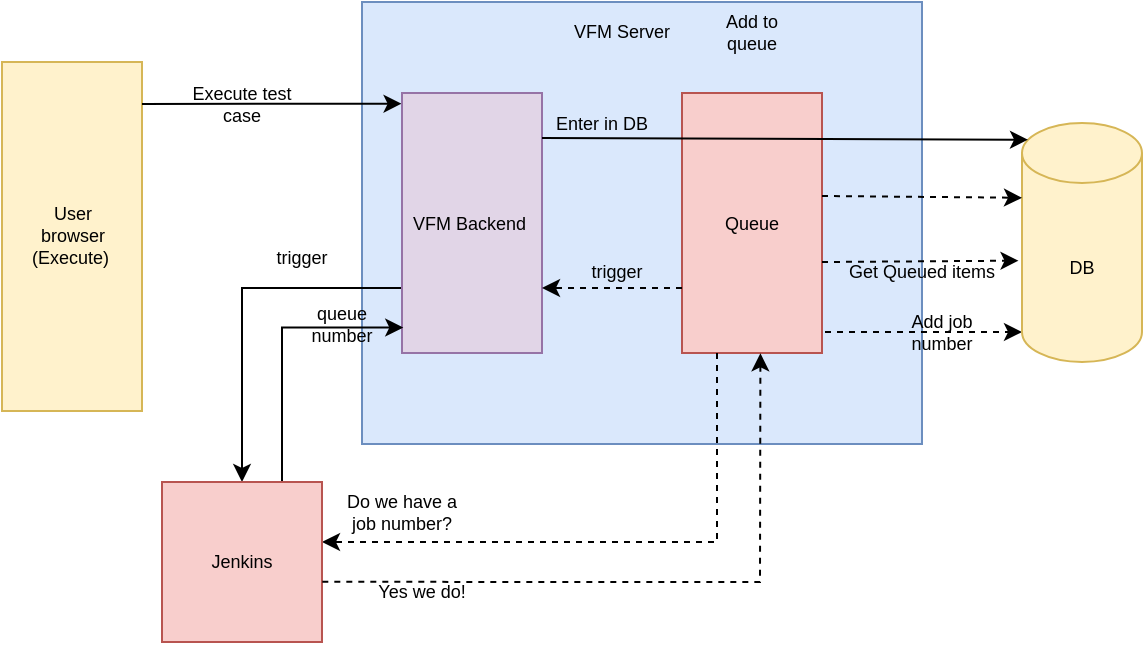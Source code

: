 <mxfile version="16.2.4" type="github" pages="2">
  <diagram id="Io1OysxuFfzLsHuTREHu" name="Page-1">
    <mxGraphModel dx="677" dy="363" grid="1" gridSize="10" guides="1" tooltips="1" connect="1" arrows="1" fold="1" page="1" pageScale="1" pageWidth="850" pageHeight="1100" math="0" shadow="0">
      <root>
        <mxCell id="0" />
        <mxCell id="1" parent="0" />
        <mxCell id="HsYyyXKmQdbD6lfOeSJs-3" value="" style="group;fillColor=#fff2cc;strokeColor=#d6b656;" vertex="1" connectable="0" parent="1">
          <mxGeometry x="110" y="240" width="70" height="174.5" as="geometry" />
        </mxCell>
        <mxCell id="HsYyyXKmQdbD6lfOeSJs-1" value="" style="rounded=0;whiteSpace=wrap;html=1;fillColor=#fff2cc;strokeColor=#d6b656;" vertex="1" parent="HsYyyXKmQdbD6lfOeSJs-3">
          <mxGeometry width="70" height="174.5" as="geometry" />
        </mxCell>
        <mxCell id="HsYyyXKmQdbD6lfOeSJs-2" value="User browser&lt;br&gt;(Execute)&amp;nbsp;" style="text;html=1;strokeColor=none;fillColor=none;align=center;verticalAlign=middle;whiteSpace=wrap;rounded=0;fontSize=9;" vertex="1" parent="HsYyyXKmQdbD6lfOeSJs-3">
          <mxGeometry x="8.75" y="43.625" width="52.5" height="87.25" as="geometry" />
        </mxCell>
        <mxCell id="HsYyyXKmQdbD6lfOeSJs-4" value="" style="rounded=0;whiteSpace=wrap;html=1;fontSize=9;fillColor=#dae8fc;strokeColor=#6c8ebf;" vertex="1" parent="1">
          <mxGeometry x="290" y="210" width="280" height="221" as="geometry" />
        </mxCell>
        <mxCell id="HsYyyXKmQdbD6lfOeSJs-5" value="VFM Server" style="text;html=1;strokeColor=none;fillColor=none;align=center;verticalAlign=middle;whiteSpace=wrap;rounded=0;fontSize=9;" vertex="1" parent="1">
          <mxGeometry x="390" y="210" width="60" height="30" as="geometry" />
        </mxCell>
        <mxCell id="HsYyyXKmQdbD6lfOeSJs-6" value="" style="endArrow=classic;html=1;rounded=0;fontSize=9;entryX=-0.003;entryY=0.041;entryDx=0;entryDy=0;entryPerimeter=0;" edge="1" parent="1" target="HsYyyXKmQdbD6lfOeSJs-10">
          <mxGeometry width="50" height="50" relative="1" as="geometry">
            <mxPoint x="180" y="261" as="sourcePoint" />
            <mxPoint x="310" y="237" as="targetPoint" />
          </mxGeometry>
        </mxCell>
        <mxCell id="HsYyyXKmQdbD6lfOeSJs-41" style="edgeStyle=orthogonalEdgeStyle;rounded=0;orthogonalLoop=1;jettySize=auto;html=1;exitX=1;exitY=1;exitDx=0;exitDy=0;entryX=0;entryY=1;entryDx=0;entryDy=-15;entryPerimeter=0;fontSize=9;dashed=1;" edge="1" parent="1" source="HsYyyXKmQdbD6lfOeSJs-9" target="HsYyyXKmQdbD6lfOeSJs-11">
          <mxGeometry relative="1" as="geometry">
            <Array as="points">
              <mxPoint x="520" y="375" />
            </Array>
          </mxGeometry>
        </mxCell>
        <mxCell id="HsYyyXKmQdbD6lfOeSJs-9" value="Queue" style="rounded=0;whiteSpace=wrap;html=1;fontSize=9;fillColor=#f8cecc;strokeColor=#b85450;" vertex="1" parent="1">
          <mxGeometry x="450" y="255.5" width="70" height="130" as="geometry" />
        </mxCell>
        <mxCell id="HsYyyXKmQdbD6lfOeSJs-25" style="edgeStyle=orthogonalEdgeStyle;rounded=0;orthogonalLoop=1;jettySize=auto;html=1;exitX=0;exitY=0.75;exitDx=0;exitDy=0;entryX=0.5;entryY=0;entryDx=0;entryDy=0;fontSize=9;" edge="1" parent="1" source="HsYyyXKmQdbD6lfOeSJs-10" target="HsYyyXKmQdbD6lfOeSJs-24">
          <mxGeometry relative="1" as="geometry" />
        </mxCell>
        <mxCell id="HsYyyXKmQdbD6lfOeSJs-34" style="edgeStyle=orthogonalEdgeStyle;rounded=0;orthogonalLoop=1;jettySize=auto;html=1;entryX=1;entryY=0.375;entryDx=0;entryDy=0;entryPerimeter=0;fontSize=9;exitX=0.25;exitY=1;exitDx=0;exitDy=0;dashed=1;" edge="1" parent="1" source="HsYyyXKmQdbD6lfOeSJs-9" target="HsYyyXKmQdbD6lfOeSJs-24">
          <mxGeometry relative="1" as="geometry" />
        </mxCell>
        <mxCell id="HsYyyXKmQdbD6lfOeSJs-10" value="VFM Backend&amp;nbsp;" style="rounded=0;whiteSpace=wrap;html=1;fontSize=9;fillColor=#e1d5e7;strokeColor=#9673a6;" vertex="1" parent="1">
          <mxGeometry x="310" y="255.5" width="70" height="130" as="geometry" />
        </mxCell>
        <mxCell id="HsYyyXKmQdbD6lfOeSJs-11" value="DB" style="shape=cylinder3;whiteSpace=wrap;html=1;boundedLbl=1;backgroundOutline=1;size=15;fontSize=9;fillColor=#fff2cc;strokeColor=#d6b656;" vertex="1" parent="1">
          <mxGeometry x="620" y="270.5" width="60" height="119.5" as="geometry" />
        </mxCell>
        <mxCell id="HsYyyXKmQdbD6lfOeSJs-12" value="Execute test case" style="text;html=1;strokeColor=none;fillColor=none;align=center;verticalAlign=middle;whiteSpace=wrap;rounded=0;fontSize=9;" vertex="1" parent="1">
          <mxGeometry x="200" y="255.5" width="60" height="10" as="geometry" />
        </mxCell>
        <mxCell id="HsYyyXKmQdbD6lfOeSJs-13" value="" style="endArrow=classic;html=1;rounded=0;fontSize=9;exitX=0;exitY=0.75;exitDx=0;exitDy=0;entryX=0.05;entryY=0.07;entryDx=0;entryDy=0;entryPerimeter=0;" edge="1" parent="1" source="HsYyyXKmQdbD6lfOeSJs-18" target="HsYyyXKmQdbD6lfOeSJs-11">
          <mxGeometry width="50" height="50" relative="1" as="geometry">
            <mxPoint x="420" y="273" as="sourcePoint" />
            <mxPoint x="620" y="270" as="targetPoint" />
          </mxGeometry>
        </mxCell>
        <mxCell id="HsYyyXKmQdbD6lfOeSJs-15" value="Add to queue" style="text;html=1;strokeColor=none;fillColor=none;align=center;verticalAlign=middle;whiteSpace=wrap;rounded=0;fontSize=9;" vertex="1" parent="1">
          <mxGeometry x="460" y="215" width="50" height="20" as="geometry" />
        </mxCell>
        <mxCell id="HsYyyXKmQdbD6lfOeSJs-17" value="" style="endArrow=classic;html=1;rounded=0;fontSize=9;entryX=0;entryY=0;entryDx=0;entryDy=37.375;entryPerimeter=0;dashed=1;" edge="1" parent="1" target="HsYyyXKmQdbD6lfOeSJs-11">
          <mxGeometry width="50" height="50" relative="1" as="geometry">
            <mxPoint x="520" y="307" as="sourcePoint" />
            <mxPoint x="410" y="300" as="targetPoint" />
          </mxGeometry>
        </mxCell>
        <mxCell id="HsYyyXKmQdbD6lfOeSJs-18" value="Enter in DB" style="text;html=1;strokeColor=none;fillColor=none;align=center;verticalAlign=middle;whiteSpace=wrap;rounded=0;fontSize=9;" vertex="1" parent="1">
          <mxGeometry x="380" y="255.5" width="60" height="30" as="geometry" />
        </mxCell>
        <mxCell id="HsYyyXKmQdbD6lfOeSJs-21" value="" style="endArrow=classic;html=1;rounded=0;fontSize=9;entryX=-0.029;entryY=0.576;entryDx=0;entryDy=0;entryPerimeter=0;dashed=1;" edge="1" parent="1" target="HsYyyXKmQdbD6lfOeSJs-11">
          <mxGeometry width="50" height="50" relative="1" as="geometry">
            <mxPoint x="520" y="340" as="sourcePoint" />
            <mxPoint x="410" y="300" as="targetPoint" />
          </mxGeometry>
        </mxCell>
        <mxCell id="HsYyyXKmQdbD6lfOeSJs-22" value="Get Queued items" style="text;html=1;strokeColor=none;fillColor=none;align=center;verticalAlign=middle;whiteSpace=wrap;rounded=0;fontSize=9;" vertex="1" parent="1">
          <mxGeometry x="530" y="330" width="80" height="30" as="geometry" />
        </mxCell>
        <mxCell id="HsYyyXKmQdbD6lfOeSJs-23" value="" style="endArrow=classic;html=1;rounded=0;fontSize=9;entryX=1;entryY=0.75;entryDx=0;entryDy=0;exitX=0;exitY=0.75;exitDx=0;exitDy=0;dashed=1;" edge="1" parent="1" source="HsYyyXKmQdbD6lfOeSJs-9" target="HsYyyXKmQdbD6lfOeSJs-10">
          <mxGeometry width="50" height="50" relative="1" as="geometry">
            <mxPoint x="360" y="350" as="sourcePoint" />
            <mxPoint x="410" y="300" as="targetPoint" />
          </mxGeometry>
        </mxCell>
        <mxCell id="HsYyyXKmQdbD6lfOeSJs-29" style="edgeStyle=orthogonalEdgeStyle;rounded=0;orthogonalLoop=1;jettySize=auto;html=1;exitX=0.75;exitY=0;exitDx=0;exitDy=0;entryX=0.009;entryY=0.902;entryDx=0;entryDy=0;entryPerimeter=0;fontSize=9;" edge="1" parent="1" source="HsYyyXKmQdbD6lfOeSJs-24" target="HsYyyXKmQdbD6lfOeSJs-10">
          <mxGeometry relative="1" as="geometry" />
        </mxCell>
        <mxCell id="HsYyyXKmQdbD6lfOeSJs-24" value="Jenkins" style="rounded=0;whiteSpace=wrap;html=1;fontSize=9;fillColor=#f8cecc;strokeColor=#b85450;" vertex="1" parent="1">
          <mxGeometry x="190" y="450" width="80" height="80" as="geometry" />
        </mxCell>
        <mxCell id="HsYyyXKmQdbD6lfOeSJs-26" value="trigger" style="text;html=1;strokeColor=none;fillColor=none;align=center;verticalAlign=middle;whiteSpace=wrap;rounded=0;fontSize=9;" vertex="1" parent="1">
          <mxGeometry x="390" y="337.5" width="55" height="15" as="geometry" />
        </mxCell>
        <mxCell id="HsYyyXKmQdbD6lfOeSJs-27" value="trigger" style="text;html=1;strokeColor=none;fillColor=none;align=center;verticalAlign=middle;whiteSpace=wrap;rounded=0;fontSize=9;" vertex="1" parent="1">
          <mxGeometry x="230" y="323" width="60" height="30" as="geometry" />
        </mxCell>
        <mxCell id="HsYyyXKmQdbD6lfOeSJs-30" value="queue number" style="text;html=1;strokeColor=none;fillColor=none;align=center;verticalAlign=middle;whiteSpace=wrap;rounded=0;fontSize=9;" vertex="1" parent="1">
          <mxGeometry x="250" y="355.5" width="60" height="30" as="geometry" />
        </mxCell>
        <mxCell id="HsYyyXKmQdbD6lfOeSJs-35" value="Do we have a job number?" style="text;html=1;strokeColor=none;fillColor=none;align=center;verticalAlign=middle;whiteSpace=wrap;rounded=0;fontSize=9;" vertex="1" parent="1">
          <mxGeometry x="280" y="450" width="60" height="30" as="geometry" />
        </mxCell>
        <mxCell id="HsYyyXKmQdbD6lfOeSJs-36" value="" style="endArrow=classic;html=1;rounded=0;fontSize=9;exitX=1.002;exitY=0.623;exitDx=0;exitDy=0;exitPerimeter=0;entryX=0.56;entryY=1.001;entryDx=0;entryDy=0;entryPerimeter=0;dashed=1;" edge="1" parent="1" source="HsYyyXKmQdbD6lfOeSJs-24" target="HsYyyXKmQdbD6lfOeSJs-9">
          <mxGeometry width="50" height="50" relative="1" as="geometry">
            <mxPoint x="270" y="550" as="sourcePoint" />
            <mxPoint x="320" y="500" as="targetPoint" />
            <Array as="points">
              <mxPoint x="370" y="500" />
              <mxPoint x="489" y="500" />
            </Array>
          </mxGeometry>
        </mxCell>
        <mxCell id="HsYyyXKmQdbD6lfOeSJs-39" value="Yes we do!" style="text;html=1;strokeColor=none;fillColor=none;align=center;verticalAlign=middle;whiteSpace=wrap;rounded=0;fontSize=9;" vertex="1" parent="1">
          <mxGeometry x="290" y="490" width="60" height="30" as="geometry" />
        </mxCell>
        <mxCell id="HsYyyXKmQdbD6lfOeSJs-44" value="Add job number" style="text;html=1;strokeColor=none;fillColor=none;align=center;verticalAlign=middle;whiteSpace=wrap;rounded=0;fontSize=9;" vertex="1" parent="1">
          <mxGeometry x="550" y="360" width="60" height="30" as="geometry" />
        </mxCell>
      </root>
    </mxGraphModel>
  </diagram>
  <diagram id="eixOnjtvin9wSLg5KeC3" name="Page-2">
    <mxGraphModel dx="813" dy="435" grid="1" gridSize="10" guides="1" tooltips="1" connect="1" arrows="1" fold="1" page="1" pageScale="1" pageWidth="850" pageHeight="1100" math="0" shadow="0">
      <root>
        <mxCell id="WC2uHMEfxPTT_iZBBeDT-0" />
        <mxCell id="WC2uHMEfxPTT_iZBBeDT-1" parent="WC2uHMEfxPTT_iZBBeDT-0" />
        <mxCell id="WC2uHMEfxPTT_iZBBeDT-2" value="" style="rounded=0;whiteSpace=wrap;html=1;fillColor=#fff2cc;strokeColor=#d6b656;" vertex="1" parent="WC2uHMEfxPTT_iZBBeDT-1">
          <mxGeometry x="110" y="240" width="70" height="174.5" as="geometry" />
        </mxCell>
        <mxCell id="WC2uHMEfxPTT_iZBBeDT-3" value="User browser&lt;br&gt;(Status)&amp;nbsp;" style="text;html=1;strokeColor=none;fillColor=none;align=center;verticalAlign=middle;whiteSpace=wrap;rounded=0;fontSize=9;" vertex="1" parent="WC2uHMEfxPTT_iZBBeDT-1">
          <mxGeometry x="118.75" y="283.625" width="52.5" height="87.25" as="geometry" />
        </mxCell>
        <mxCell id="WC2uHMEfxPTT_iZBBeDT-4" value="" style="rounded=0;whiteSpace=wrap;html=1;fontSize=9;fillColor=#dae8fc;strokeColor=#6c8ebf;" vertex="1" parent="WC2uHMEfxPTT_iZBBeDT-1">
          <mxGeometry x="290" y="210" width="280" height="221" as="geometry" />
        </mxCell>
        <mxCell id="WC2uHMEfxPTT_iZBBeDT-5" value="Queue" style="rounded=0;whiteSpace=wrap;html=1;fontSize=9;fillColor=#f8cecc;strokeColor=#b85450;" vertex="1" parent="WC2uHMEfxPTT_iZBBeDT-1">
          <mxGeometry x="450" y="255.5" width="70" height="130" as="geometry" />
        </mxCell>
        <mxCell id="WC2uHMEfxPTT_iZBBeDT-16" style="edgeStyle=orthogonalEdgeStyle;rounded=0;orthogonalLoop=1;jettySize=auto;html=1;exitX=0;exitY=0.75;exitDx=0;exitDy=0;entryX=0.5;entryY=0;entryDx=0;entryDy=0;fontSize=9;" edge="1" parent="WC2uHMEfxPTT_iZBBeDT-1" source="WC2uHMEfxPTT_iZBBeDT-6" target="WC2uHMEfxPTT_iZBBeDT-8">
          <mxGeometry relative="1" as="geometry" />
        </mxCell>
        <mxCell id="WC2uHMEfxPTT_iZBBeDT-18" style="edgeStyle=orthogonalEdgeStyle;rounded=0;orthogonalLoop=1;jettySize=auto;html=1;exitX=0.75;exitY=1;exitDx=0;exitDy=0;entryX=0.5;entryY=1;entryDx=0;entryDy=0;entryPerimeter=0;fontSize=9;" edge="1" parent="WC2uHMEfxPTT_iZBBeDT-1" source="WC2uHMEfxPTT_iZBBeDT-6" target="WC2uHMEfxPTT_iZBBeDT-7">
          <mxGeometry relative="1" as="geometry" />
        </mxCell>
        <mxCell id="WC2uHMEfxPTT_iZBBeDT-26" style="edgeStyle=orthogonalEdgeStyle;rounded=0;orthogonalLoop=1;jettySize=auto;html=1;entryX=-0.017;entryY=0.47;entryDx=0;entryDy=0;entryPerimeter=0;fontSize=9;exitX=0.986;exitY=0.552;exitDx=0;exitDy=0;exitPerimeter=0;" edge="1" parent="WC2uHMEfxPTT_iZBBeDT-1" source="WC2uHMEfxPTT_iZBBeDT-6" target="WC2uHMEfxPTT_iZBBeDT-7">
          <mxGeometry relative="1" as="geometry" />
        </mxCell>
        <mxCell id="WC2uHMEfxPTT_iZBBeDT-6" value="VFM Backend&amp;nbsp;" style="rounded=0;whiteSpace=wrap;html=1;fontSize=9;fillColor=#e1d5e7;strokeColor=#9673a6;" vertex="1" parent="WC2uHMEfxPTT_iZBBeDT-1">
          <mxGeometry x="310" y="255.5" width="70" height="130" as="geometry" />
        </mxCell>
        <mxCell id="WC2uHMEfxPTT_iZBBeDT-19" style="edgeStyle=orthogonalEdgeStyle;rounded=0;orthogonalLoop=1;jettySize=auto;html=1;exitX=0.021;exitY=0.757;exitDx=0;exitDy=0;exitPerimeter=0;fontSize=9;entryX=0.986;entryY=0.816;entryDx=0;entryDy=0;entryPerimeter=0;" edge="1" parent="WC2uHMEfxPTT_iZBBeDT-1" source="WC2uHMEfxPTT_iZBBeDT-7" target="WC2uHMEfxPTT_iZBBeDT-6">
          <mxGeometry relative="1" as="geometry">
            <mxPoint x="380" y="353" as="targetPoint" />
          </mxGeometry>
        </mxCell>
        <mxCell id="WC2uHMEfxPTT_iZBBeDT-7" value="DB" style="shape=cylinder3;whiteSpace=wrap;html=1;boundedLbl=1;backgroundOutline=1;size=15;fontSize=9;fillColor=#fff2cc;strokeColor=#d6b656;" vertex="1" parent="WC2uHMEfxPTT_iZBBeDT-1">
          <mxGeometry x="620" y="270.5" width="60" height="119.5" as="geometry" />
        </mxCell>
        <mxCell id="WC2uHMEfxPTT_iZBBeDT-17" style="edgeStyle=orthogonalEdgeStyle;rounded=0;orthogonalLoop=1;jettySize=auto;html=1;fontSize=9;" edge="1" parent="WC2uHMEfxPTT_iZBBeDT-1" source="WC2uHMEfxPTT_iZBBeDT-8" target="WC2uHMEfxPTT_iZBBeDT-6">
          <mxGeometry relative="1" as="geometry" />
        </mxCell>
        <mxCell id="WC2uHMEfxPTT_iZBBeDT-8" value="Jenkins" style="rounded=0;whiteSpace=wrap;html=1;fontSize=9;fillColor=#f8cecc;strokeColor=#b85450;" vertex="1" parent="WC2uHMEfxPTT_iZBBeDT-1">
          <mxGeometry x="190" y="450" width="80" height="80" as="geometry" />
        </mxCell>
        <mxCell id="WC2uHMEfxPTT_iZBBeDT-10" style="edgeStyle=orthogonalEdgeStyle;rounded=0;orthogonalLoop=1;jettySize=auto;html=1;exitX=1;exitY=0.25;exitDx=0;exitDy=0;entryX=0.006;entryY=0.218;entryDx=0;entryDy=0;entryPerimeter=0;dashed=1;fontSize=9;" edge="1" parent="WC2uHMEfxPTT_iZBBeDT-1" source="WC2uHMEfxPTT_iZBBeDT-2" target="WC2uHMEfxPTT_iZBBeDT-6">
          <mxGeometry relative="1" as="geometry" />
        </mxCell>
        <mxCell id="WC2uHMEfxPTT_iZBBeDT-11" value="" style="endArrow=classic;html=1;rounded=0;fontSize=9;exitX=1;exitY=0.25;exitDx=0;exitDy=0;entryX=0;entryY=0;entryDx=0;entryDy=15;entryPerimeter=0;" edge="1" parent="WC2uHMEfxPTT_iZBBeDT-1" source="WC2uHMEfxPTT_iZBBeDT-6" target="WC2uHMEfxPTT_iZBBeDT-7">
          <mxGeometry width="50" height="50" relative="1" as="geometry">
            <mxPoint x="390" y="410" as="sourcePoint" />
            <mxPoint x="440" y="360" as="targetPoint" />
          </mxGeometry>
        </mxCell>
        <mxCell id="WC2uHMEfxPTT_iZBBeDT-21" value="Give me an update&amp;nbsp;" style="text;html=1;strokeColor=none;fillColor=none;align=center;verticalAlign=middle;whiteSpace=wrap;rounded=0;fontSize=9;" vertex="1" parent="WC2uHMEfxPTT_iZBBeDT-1">
          <mxGeometry x="210" y="250" width="60" height="30" as="geometry" />
        </mxCell>
        <mxCell id="WC2uHMEfxPTT_iZBBeDT-22" value="Get latest value" style="text;html=1;strokeColor=none;fillColor=none;align=center;verticalAlign=middle;whiteSpace=wrap;rounded=0;fontSize=9;" vertex="1" parent="WC2uHMEfxPTT_iZBBeDT-1">
          <mxGeometry x="390" y="256" width="60" height="30" as="geometry" />
        </mxCell>
        <mxCell id="WC2uHMEfxPTT_iZBBeDT-25" value="" style="endArrow=classic;html=1;rounded=0;dashed=1;fontSize=9;entryX=0.994;entryY=0.368;entryDx=0;entryDy=0;entryPerimeter=0;" edge="1" parent="WC2uHMEfxPTT_iZBBeDT-1" target="WC2uHMEfxPTT_iZBBeDT-6">
          <mxGeometry width="50" height="50" relative="1" as="geometry">
            <mxPoint x="450" y="303" as="sourcePoint" />
            <mxPoint x="380" y="312.25" as="targetPoint" />
          </mxGeometry>
        </mxCell>
        <mxCell id="WC2uHMEfxPTT_iZBBeDT-27" value="Lets check Jenkins&amp;nbsp;" style="text;html=1;strokeColor=none;fillColor=none;align=center;verticalAlign=middle;whiteSpace=wrap;rounded=0;fontSize=9;" vertex="1" parent="WC2uHMEfxPTT_iZBBeDT-1">
          <mxGeometry x="400" y="290" width="60" height="30" as="geometry" />
        </mxCell>
        <mxCell id="WC2uHMEfxPTT_iZBBeDT-28" value="get test case id executing" style="text;html=1;strokeColor=none;fillColor=none;align=center;verticalAlign=middle;whiteSpace=wrap;rounded=0;fontSize=9;" vertex="1" parent="WC2uHMEfxPTT_iZBBeDT-1">
          <mxGeometry x="520" y="312.25" width="60" height="30" as="geometry" />
        </mxCell>
        <mxCell id="WC2uHMEfxPTT_iZBBeDT-29" value="test case ID&#39;s" style="text;html=1;strokeColor=none;fillColor=none;align=center;verticalAlign=middle;whiteSpace=wrap;rounded=0;fontSize=9;" vertex="1" parent="WC2uHMEfxPTT_iZBBeDT-1">
          <mxGeometry x="390" y="340.88" width="60" height="30" as="geometry" />
        </mxCell>
        <mxCell id="WC2uHMEfxPTT_iZBBeDT-31" value="get status" style="text;html=1;strokeColor=none;fillColor=none;align=center;verticalAlign=middle;whiteSpace=wrap;rounded=0;fontSize=9;" vertex="1" parent="WC2uHMEfxPTT_iZBBeDT-1">
          <mxGeometry x="230" y="330" width="60" height="30" as="geometry" />
        </mxCell>
        <mxCell id="WC2uHMEfxPTT_iZBBeDT-32" value="status" style="text;html=1;strokeColor=none;fillColor=none;align=center;verticalAlign=middle;whiteSpace=wrap;rounded=0;fontSize=9;" vertex="1" parent="WC2uHMEfxPTT_iZBBeDT-1">
          <mxGeometry x="290" y="460" width="60" height="30" as="geometry" />
        </mxCell>
        <mxCell id="WC2uHMEfxPTT_iZBBeDT-33" value="update in DB" style="text;html=1;strokeColor=none;fillColor=none;align=center;verticalAlign=middle;whiteSpace=wrap;rounded=0;fontSize=9;" vertex="1" parent="WC2uHMEfxPTT_iZBBeDT-1">
          <mxGeometry x="390" y="390" width="60" height="30" as="geometry" />
        </mxCell>
      </root>
    </mxGraphModel>
  </diagram>
</mxfile>
